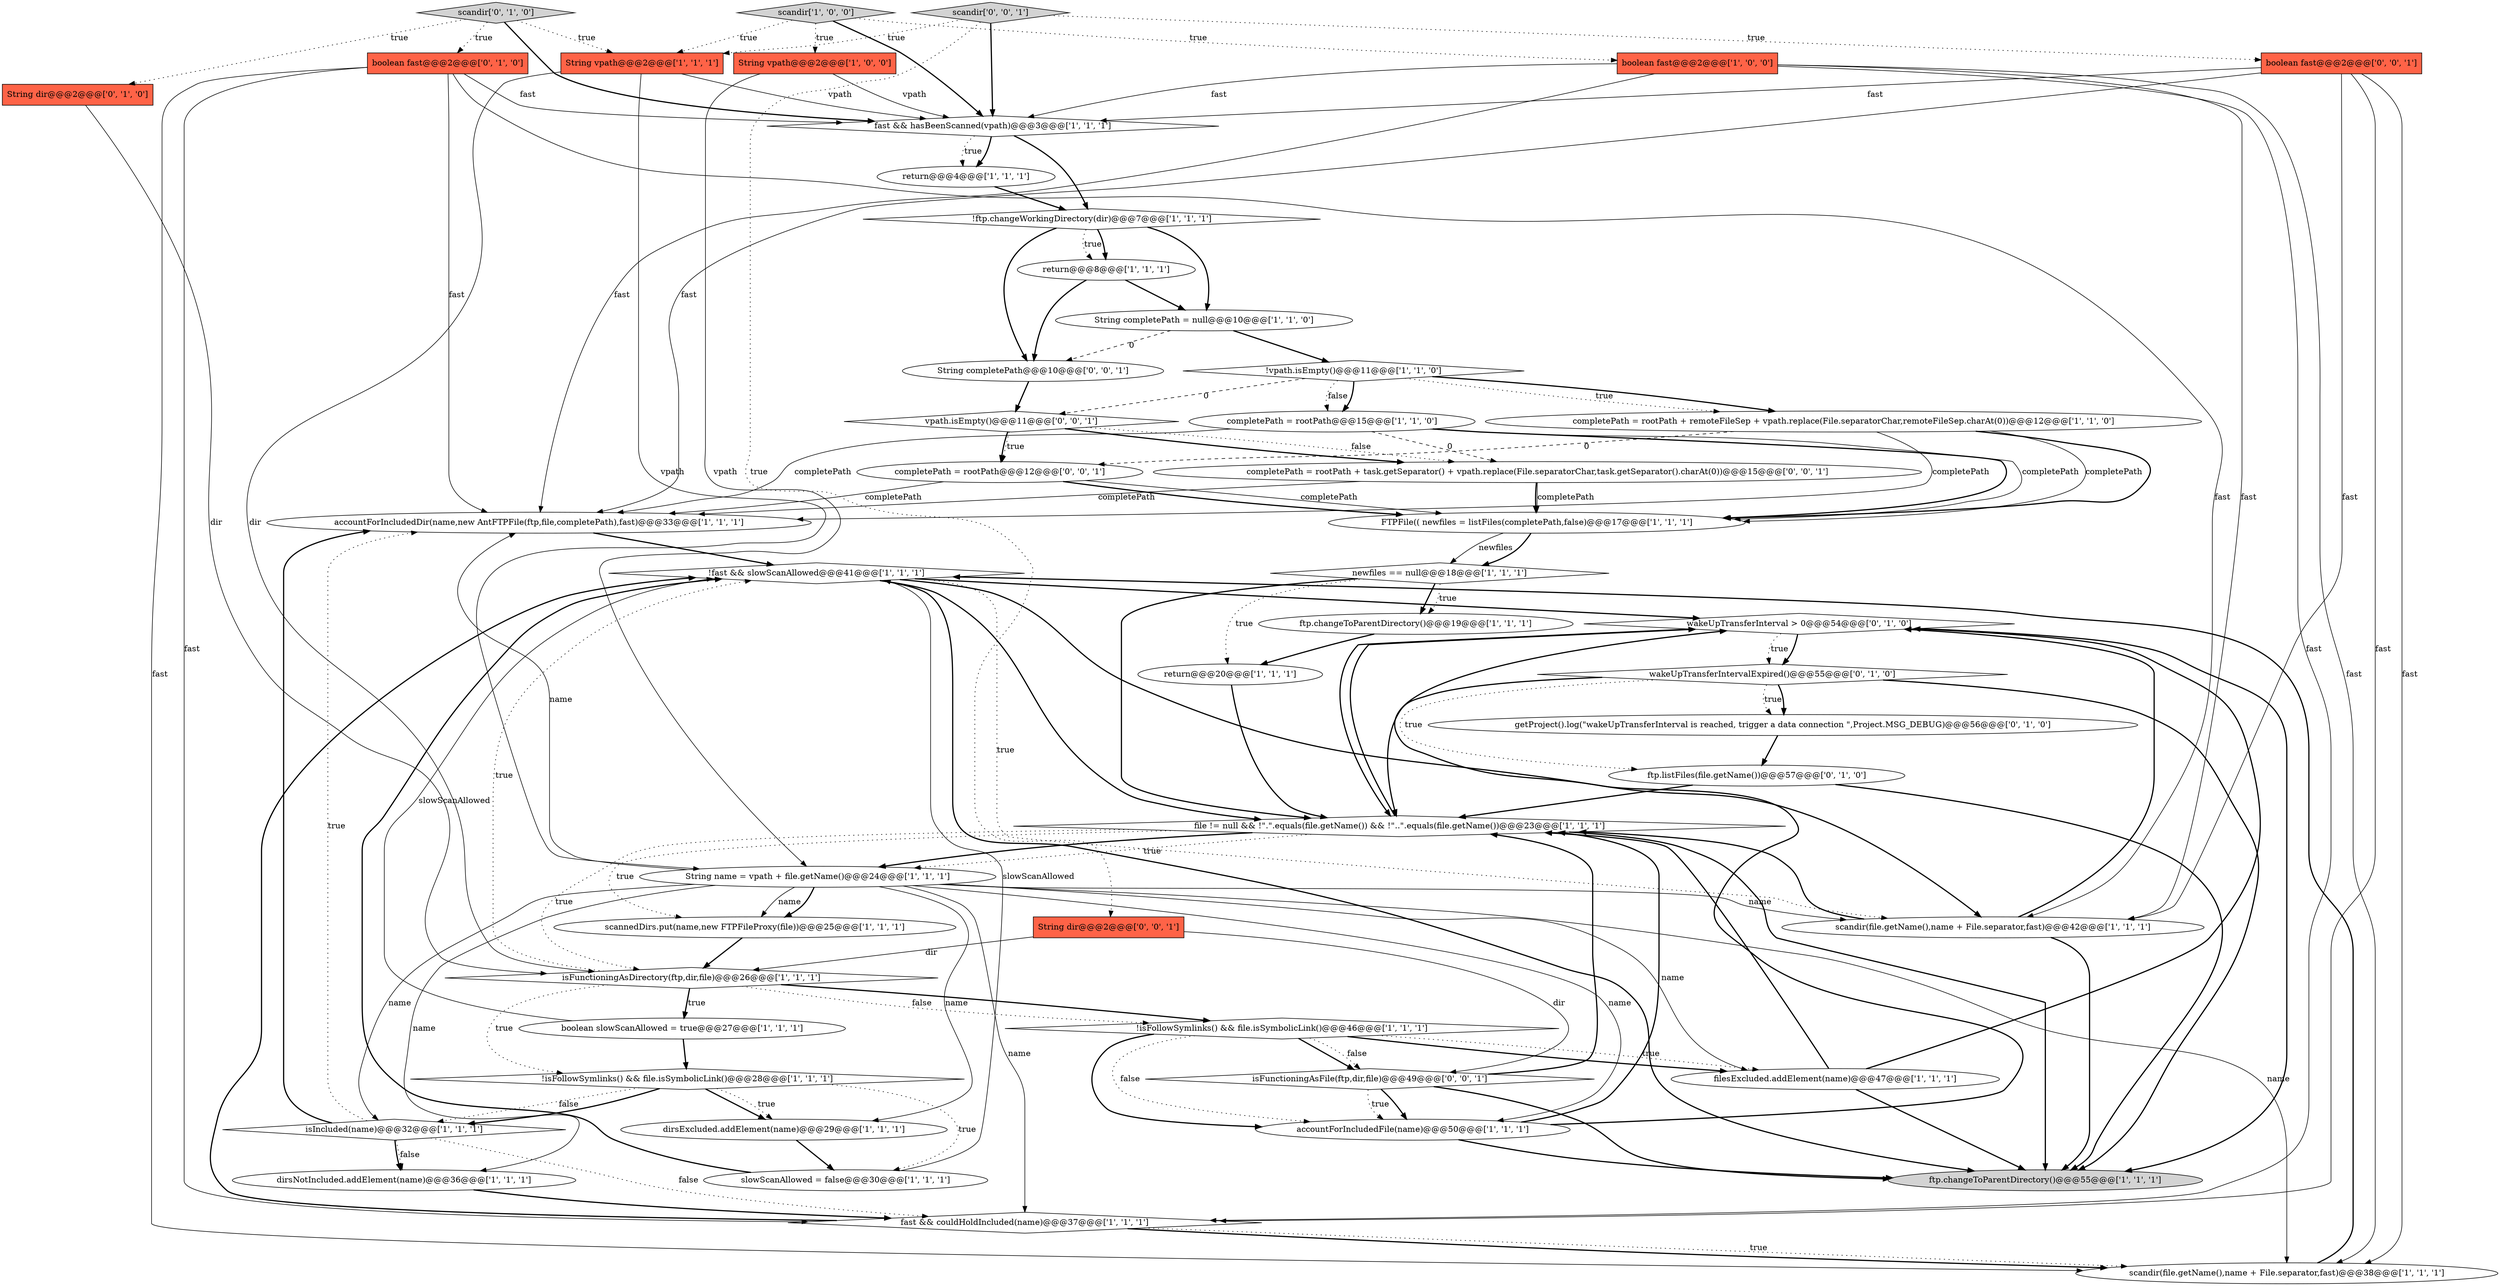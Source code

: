 digraph {
28 [style = filled, label = "completePath = rootPath@@@15@@@['1', '1', '0']", fillcolor = white, shape = ellipse image = "AAA0AAABBB1BBB"];
43 [style = filled, label = "scandir['0', '0', '1']", fillcolor = lightgray, shape = diamond image = "AAA0AAABBB3BBB"];
4 [style = filled, label = "accountForIncludedFile(name)@@@50@@@['1', '1', '1']", fillcolor = white, shape = ellipse image = "AAA0AAABBB1BBB"];
20 [style = filled, label = "scandir['1', '0', '0']", fillcolor = lightgray, shape = diamond image = "AAA0AAABBB1BBB"];
22 [style = filled, label = "return@@@8@@@['1', '1', '1']", fillcolor = white, shape = ellipse image = "AAA0AAABBB1BBB"];
8 [style = filled, label = "String name = vpath + file.getName()@@@24@@@['1', '1', '1']", fillcolor = white, shape = ellipse image = "AAA0AAABBB1BBB"];
13 [style = filled, label = "!isFollowSymlinks() && file.isSymbolicLink()@@@46@@@['1', '1', '1']", fillcolor = white, shape = diamond image = "AAA0AAABBB1BBB"];
45 [style = filled, label = "isFunctioningAsFile(ftp,dir,file)@@@49@@@['0', '0', '1']", fillcolor = white, shape = diamond image = "AAA0AAABBB3BBB"];
38 [style = filled, label = "wakeUpTransferInterval > 0@@@54@@@['0', '1', '0']", fillcolor = white, shape = diamond image = "AAA1AAABBB2BBB"];
48 [style = filled, label = "String completePath@@@10@@@['0', '0', '1']", fillcolor = white, shape = ellipse image = "AAA0AAABBB3BBB"];
26 [style = filled, label = "dirsNotIncluded.addElement(name)@@@36@@@['1', '1', '1']", fillcolor = white, shape = ellipse image = "AAA0AAABBB1BBB"];
14 [style = filled, label = "completePath = rootPath + remoteFileSep + vpath.replace(File.separatorChar,remoteFileSep.charAt(0))@@@12@@@['1', '1', '0']", fillcolor = white, shape = ellipse image = "AAA0AAABBB1BBB"];
19 [style = filled, label = "file != null && !\".\".equals(file.getName()) && !\"..\".equals(file.getName())@@@23@@@['1', '1', '1']", fillcolor = white, shape = diamond image = "AAA0AAABBB1BBB"];
3 [style = filled, label = "!isFollowSymlinks() && file.isSymbolicLink()@@@28@@@['1', '1', '1']", fillcolor = white, shape = diamond image = "AAA0AAABBB1BBB"];
15 [style = filled, label = "fast && couldHoldIncluded(name)@@@37@@@['1', '1', '1']", fillcolor = white, shape = diamond image = "AAA0AAABBB1BBB"];
41 [style = filled, label = "ftp.listFiles(file.getName())@@@57@@@['0', '1', '0']", fillcolor = white, shape = ellipse image = "AAA1AAABBB2BBB"];
21 [style = filled, label = "return@@@4@@@['1', '1', '1']", fillcolor = white, shape = ellipse image = "AAA0AAABBB1BBB"];
30 [style = filled, label = "String vpath@@@2@@@['1', '1', '1']", fillcolor = tomato, shape = box image = "AAA0AAABBB1BBB"];
10 [style = filled, label = "String vpath@@@2@@@['1', '0', '0']", fillcolor = tomato, shape = box image = "AAA0AAABBB1BBB"];
33 [style = filled, label = "return@@@20@@@['1', '1', '1']", fillcolor = white, shape = ellipse image = "AAA0AAABBB1BBB"];
35 [style = filled, label = "wakeUpTransferIntervalExpired()@@@55@@@['0', '1', '0']", fillcolor = white, shape = diamond image = "AAA1AAABBB2BBB"];
37 [style = filled, label = "boolean fast@@@2@@@['0', '1', '0']", fillcolor = tomato, shape = box image = "AAA0AAABBB2BBB"];
46 [style = filled, label = "completePath = rootPath@@@12@@@['0', '0', '1']", fillcolor = white, shape = ellipse image = "AAA0AAABBB3BBB"];
0 [style = filled, label = "ftp.changeToParentDirectory()@@@55@@@['1', '1', '1']", fillcolor = lightgray, shape = ellipse image = "AAA0AAABBB1BBB"];
29 [style = filled, label = "filesExcluded.addElement(name)@@@47@@@['1', '1', '1']", fillcolor = white, shape = ellipse image = "AAA0AAABBB1BBB"];
1 [style = filled, label = "accountForIncludedDir(name,new AntFTPFile(ftp,file,completePath),fast)@@@33@@@['1', '1', '1']", fillcolor = white, shape = ellipse image = "AAA0AAABBB1BBB"];
32 [style = filled, label = "!fast && slowScanAllowed@@@41@@@['1', '1', '1']", fillcolor = white, shape = diamond image = "AAA0AAABBB1BBB"];
17 [style = filled, label = "scandir(file.getName(),name + File.separator,fast)@@@42@@@['1', '1', '1']", fillcolor = white, shape = ellipse image = "AAA0AAABBB1BBB"];
34 [style = filled, label = "scandir(file.getName(),name + File.separator,fast)@@@38@@@['1', '1', '1']", fillcolor = white, shape = ellipse image = "AAA0AAABBB1BBB"];
9 [style = filled, label = "boolean slowScanAllowed = true@@@27@@@['1', '1', '1']", fillcolor = white, shape = ellipse image = "AAA0AAABBB1BBB"];
49 [style = filled, label = "vpath.isEmpty()@@@11@@@['0', '0', '1']", fillcolor = white, shape = diamond image = "AAA0AAABBB3BBB"];
11 [style = filled, label = "isFunctioningAsDirectory(ftp,dir,file)@@@26@@@['1', '1', '1']", fillcolor = white, shape = diamond image = "AAA0AAABBB1BBB"];
23 [style = filled, label = "ftp.changeToParentDirectory()@@@19@@@['1', '1', '1']", fillcolor = white, shape = ellipse image = "AAA0AAABBB1BBB"];
27 [style = filled, label = "boolean fast@@@2@@@['1', '0', '0']", fillcolor = tomato, shape = box image = "AAA0AAABBB1BBB"];
5 [style = filled, label = "dirsExcluded.addElement(name)@@@29@@@['1', '1', '1']", fillcolor = white, shape = ellipse image = "AAA0AAABBB1BBB"];
2 [style = filled, label = "!ftp.changeWorkingDirectory(dir)@@@7@@@['1', '1', '1']", fillcolor = white, shape = diamond image = "AAA0AAABBB1BBB"];
7 [style = filled, label = "!vpath.isEmpty()@@@11@@@['1', '1', '0']", fillcolor = white, shape = diamond image = "AAA0AAABBB1BBB"];
24 [style = filled, label = "fast && hasBeenScanned(vpath)@@@3@@@['1', '1', '1']", fillcolor = white, shape = diamond image = "AAA0AAABBB1BBB"];
31 [style = filled, label = "isIncluded(name)@@@32@@@['1', '1', '1']", fillcolor = white, shape = diamond image = "AAA0AAABBB1BBB"];
16 [style = filled, label = "String completePath = null@@@10@@@['1', '1', '0']", fillcolor = white, shape = ellipse image = "AAA0AAABBB1BBB"];
12 [style = filled, label = "slowScanAllowed = false@@@30@@@['1', '1', '1']", fillcolor = white, shape = ellipse image = "AAA0AAABBB1BBB"];
18 [style = filled, label = "FTPFile(( newfiles = listFiles(completePath,false)@@@17@@@['1', '1', '1']", fillcolor = white, shape = ellipse image = "AAA0AAABBB1BBB"];
42 [style = filled, label = "completePath = rootPath + task.getSeparator() + vpath.replace(File.separatorChar,task.getSeparator().charAt(0))@@@15@@@['0', '0', '1']", fillcolor = white, shape = ellipse image = "AAA0AAABBB3BBB"];
40 [style = filled, label = "scandir['0', '1', '0']", fillcolor = lightgray, shape = diamond image = "AAA0AAABBB2BBB"];
36 [style = filled, label = "String dir@@@2@@@['0', '1', '0']", fillcolor = tomato, shape = box image = "AAA0AAABBB2BBB"];
6 [style = filled, label = "scannedDirs.put(name,new FTPFileProxy(file))@@@25@@@['1', '1', '1']", fillcolor = white, shape = ellipse image = "AAA0AAABBB1BBB"];
47 [style = filled, label = "String dir@@@2@@@['0', '0', '1']", fillcolor = tomato, shape = box image = "AAA0AAABBB3BBB"];
44 [style = filled, label = "boolean fast@@@2@@@['0', '0', '1']", fillcolor = tomato, shape = box image = "AAA0AAABBB3BBB"];
25 [style = filled, label = "newfiles == null@@@18@@@['1', '1', '1']", fillcolor = white, shape = diamond image = "AAA0AAABBB1BBB"];
39 [style = filled, label = "getProject().log(\"wakeUpTransferInterval is reached, trigger a data connection \",Project.MSG_DEBUG)@@@56@@@['0', '1', '0']", fillcolor = white, shape = ellipse image = "AAA1AAABBB2BBB"];
24->21 [style = bold, label=""];
3->12 [style = dotted, label="true"];
7->28 [style = bold, label=""];
13->29 [style = dotted, label="true"];
42->18 [style = bold, label=""];
30->11 [style = solid, label="dir"];
29->19 [style = bold, label=""];
13->45 [style = bold, label=""];
8->17 [style = solid, label="name"];
20->27 [style = dotted, label="true"];
49->46 [style = dotted, label="true"];
35->41 [style = dotted, label="true"];
25->19 [style = bold, label=""];
47->11 [style = solid, label="dir"];
28->42 [style = dashed, label="0"];
19->8 [style = bold, label=""];
7->28 [style = dotted, label="false"];
12->32 [style = solid, label="slowScanAllowed"];
19->38 [style = bold, label=""];
43->47 [style = dotted, label="true"];
42->1 [style = solid, label="completePath"];
19->0 [style = bold, label=""];
45->0 [style = bold, label=""];
37->24 [style = solid, label="fast"];
39->41 [style = bold, label=""];
12->32 [style = bold, label=""];
35->0 [style = bold, label=""];
20->10 [style = dotted, label="true"];
2->48 [style = bold, label=""];
4->19 [style = bold, label=""];
44->24 [style = solid, label="fast"];
19->11 [style = dotted, label="true"];
8->31 [style = solid, label="name"];
42->18 [style = solid, label="completePath"];
47->45 [style = solid, label="dir"];
13->29 [style = bold, label=""];
28->18 [style = bold, label=""];
38->35 [style = bold, label=""];
44->17 [style = solid, label="fast"];
16->7 [style = bold, label=""];
15->34 [style = bold, label=""];
5->12 [style = bold, label=""];
32->0 [style = bold, label=""];
8->6 [style = solid, label="name"];
44->1 [style = solid, label="fast"];
29->38 [style = bold, label=""];
37->15 [style = solid, label="fast"];
27->15 [style = solid, label="fast"];
30->24 [style = solid, label="vpath"];
35->39 [style = dotted, label="true"];
22->48 [style = bold, label=""];
28->1 [style = solid, label="completePath"];
14->18 [style = solid, label="completePath"];
14->1 [style = solid, label="completePath"];
49->42 [style = dotted, label="false"];
32->38 [style = bold, label=""];
31->15 [style = dotted, label="false"];
27->1 [style = solid, label="fast"];
24->2 [style = bold, label=""];
6->11 [style = bold, label=""];
23->33 [style = bold, label=""];
38->19 [style = bold, label=""];
31->26 [style = dotted, label="false"];
32->17 [style = dotted, label="true"];
31->26 [style = bold, label=""];
7->14 [style = bold, label=""];
7->49 [style = dashed, label="0"];
3->31 [style = dotted, label="false"];
27->17 [style = solid, label="fast"];
8->15 [style = solid, label="name"];
7->14 [style = dotted, label="true"];
20->30 [style = dotted, label="true"];
2->22 [style = dotted, label="true"];
25->33 [style = dotted, label="true"];
11->13 [style = bold, label=""];
2->16 [style = bold, label=""];
38->0 [style = bold, label=""];
38->35 [style = dotted, label="true"];
9->32 [style = solid, label="slowScanAllowed"];
15->32 [style = bold, label=""];
11->32 [style = dotted, label="true"];
10->24 [style = solid, label="vpath"];
45->4 [style = bold, label=""];
37->17 [style = solid, label="fast"];
37->1 [style = solid, label="fast"];
40->30 [style = dotted, label="true"];
1->32 [style = bold, label=""];
44->15 [style = solid, label="fast"];
8->26 [style = solid, label="name"];
46->18 [style = solid, label="completePath"];
11->3 [style = dotted, label="true"];
18->25 [style = solid, label="newfiles"];
13->4 [style = bold, label=""];
15->34 [style = dotted, label="true"];
17->19 [style = bold, label=""];
14->46 [style = dashed, label="0"];
22->16 [style = bold, label=""];
41->0 [style = bold, label=""];
8->6 [style = bold, label=""];
8->34 [style = solid, label="name"];
8->5 [style = solid, label="name"];
44->34 [style = solid, label="fast"];
26->15 [style = bold, label=""];
3->31 [style = bold, label=""];
45->19 [style = bold, label=""];
49->42 [style = bold, label=""];
20->24 [style = bold, label=""];
46->18 [style = bold, label=""];
11->13 [style = dotted, label="false"];
46->1 [style = solid, label="completePath"];
19->6 [style = dotted, label="true"];
40->36 [style = dotted, label="true"];
4->0 [style = bold, label=""];
40->24 [style = bold, label=""];
17->0 [style = bold, label=""];
43->24 [style = bold, label=""];
25->23 [style = bold, label=""];
11->9 [style = dotted, label="true"];
27->34 [style = solid, label="fast"];
16->48 [style = dashed, label="0"];
48->49 [style = bold, label=""];
4->38 [style = bold, label=""];
31->1 [style = bold, label=""];
14->18 [style = bold, label=""];
17->38 [style = bold, label=""];
40->37 [style = dotted, label="true"];
9->3 [style = bold, label=""];
8->29 [style = solid, label="name"];
18->25 [style = bold, label=""];
11->9 [style = bold, label=""];
24->21 [style = dotted, label="true"];
13->4 [style = dotted, label="false"];
41->19 [style = bold, label=""];
28->18 [style = solid, label="completePath"];
35->39 [style = bold, label=""];
19->8 [style = dotted, label="true"];
3->5 [style = bold, label=""];
10->8 [style = solid, label="vpath"];
31->1 [style = dotted, label="true"];
13->45 [style = dotted, label="false"];
21->2 [style = bold, label=""];
29->0 [style = bold, label=""];
43->30 [style = dotted, label="true"];
32->17 [style = bold, label=""];
37->34 [style = solid, label="fast"];
2->22 [style = bold, label=""];
27->24 [style = solid, label="fast"];
36->11 [style = solid, label="dir"];
33->19 [style = bold, label=""];
49->46 [style = bold, label=""];
45->4 [style = dotted, label="true"];
30->8 [style = solid, label="vpath"];
43->44 [style = dotted, label="true"];
35->19 [style = bold, label=""];
3->5 [style = dotted, label="true"];
25->23 [style = dotted, label="true"];
32->19 [style = bold, label=""];
8->4 [style = solid, label="name"];
34->32 [style = bold, label=""];
8->1 [style = solid, label="name"];
}
